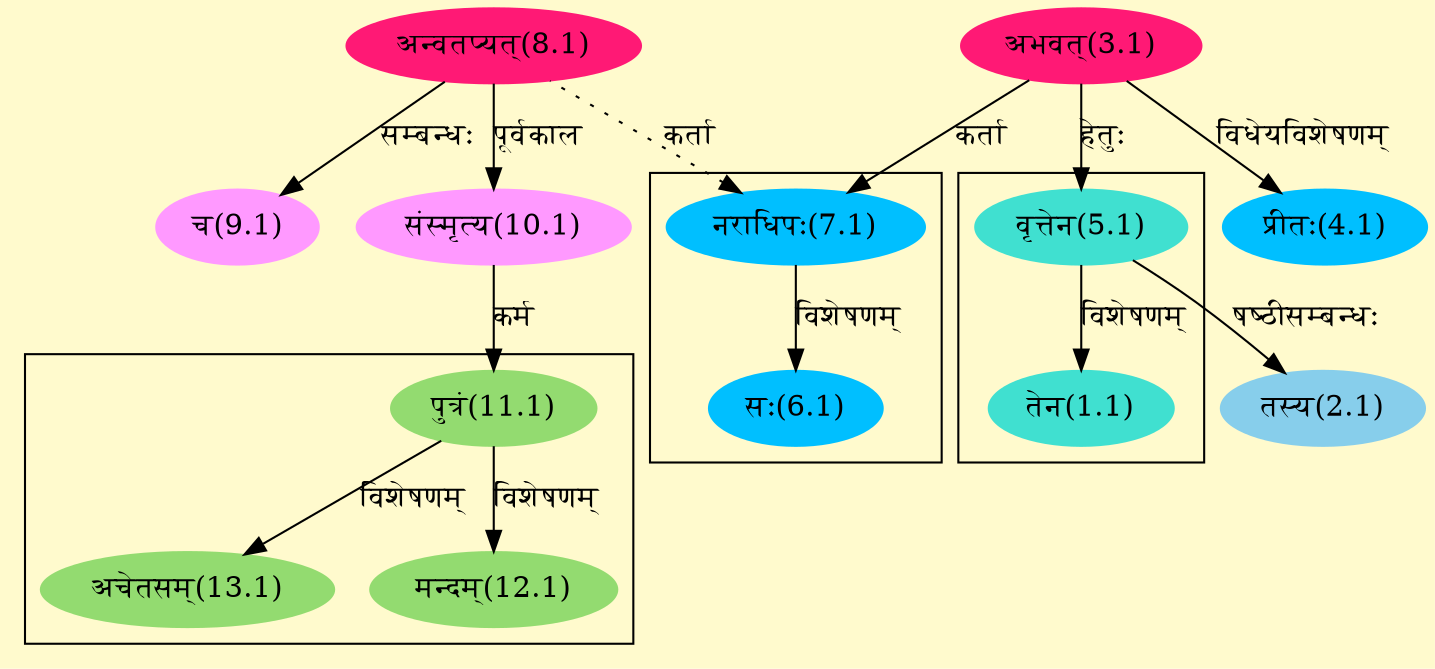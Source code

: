 digraph G{
rankdir=BT;
 compound=true;
 bgcolor="lemonchiffon1";

subgraph cluster_1{
Node1_1 [style=filled, color="#40E0D0" label = "तेन(1.1)"]
Node5_1 [style=filled, color="#40E0D0" label = "वृत्तेन(5.1)"]

}

subgraph cluster_2{
Node6_1 [style=filled, color="#00BFFF" label = "सः(6.1)"]
Node7_1 [style=filled, color="#00BFFF" label = "नराधिपः(7.1)"]

}

subgraph cluster_3{
Node12_1 [style=filled, color="#93DB70" label = "मन्दम्(12.1)"]
Node11_1 [style=filled, color="#93DB70" label = "पुत्रं(11.1)"]
Node13_1 [style=filled, color="#93DB70" label = "अचेतसम्(13.1)"]

}
Node2_1 [style=filled, color="#87CEEB" label = "तस्य(2.1)"]
Node5_1 [style=filled, color="#40E0D0" label = "वृत्तेन(5.1)"]
Node3_1 [style=filled, color="#FF1975" label = "अभवत्(3.1)"]
Node7_1 [style=filled, color="#00BFFF" label = "नराधिपः(7.1)"]
Node [style=filled, color="" label = "()"]
Node4_1 [style=filled, color="#00BFFF" label = "प्रीतः(4.1)"]
Node8_1 [style=filled, color="#FF1975" label = "अन्वतप्यत्(8.1)"]
Node9_1 [style=filled, color="#FF99FF" label = "च(9.1)"]
Node10_1 [style=filled, color="#FF99FF" label = "संस्मृत्य(10.1)"]
Node11_1 [style=filled, color="#93DB70" label = "पुत्रं(11.1)"]
/* Start of Relations section */

Node1_1 -> Node5_1 [  label="विशेषणम्"  dir="back" ]
Node2_1 -> Node5_1 [  label="षष्ठीसम्बन्धः"  dir="back" ]
Node4_1 -> Node3_1 [  label="विधेयविशेषणम्"  dir="back" ]
Node5_1 -> Node3_1 [  label="हेतुः"  dir="back" ]
Node6_1 -> Node7_1 [  label="विशेषणम्"  dir="back" ]
Node7_1 -> Node3_1 [  label="कर्ता"  dir="back" ]
Node7_1 -> Node8_1 [ style=dotted label="कर्ता"  dir="back" ]
Node9_1 -> Node8_1 [  label="सम्बन्धः"  dir="back" ]
Node10_1 -> Node8_1 [  label="पूर्वकाल"  dir="back" ]
Node11_1 -> Node10_1 [  label="कर्म"  dir="back" ]
Node12_1 -> Node11_1 [  label="विशेषणम्"  dir="back" ]
Node13_1 -> Node11_1 [  label="विशेषणम्"  dir="back" ]
}
